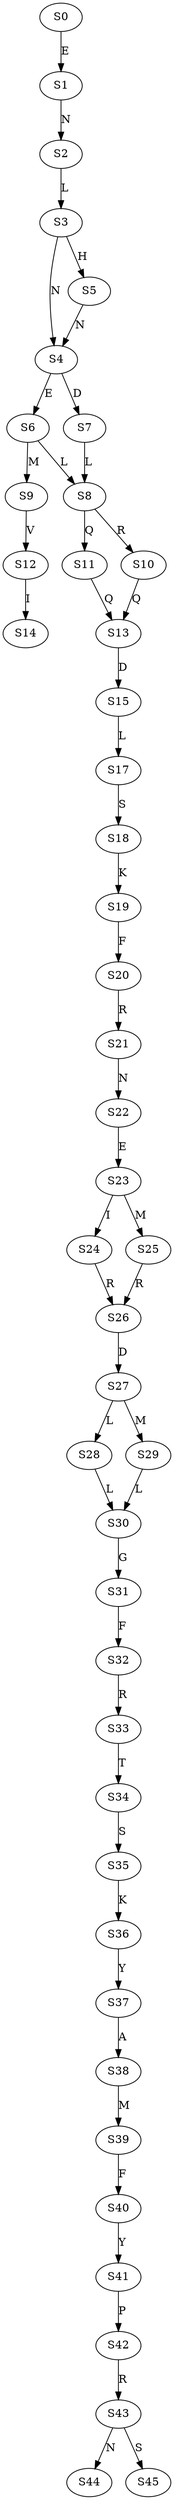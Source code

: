 strict digraph  {
	S0 -> S1 [ label = E ];
	S1 -> S2 [ label = N ];
	S2 -> S3 [ label = L ];
	S3 -> S4 [ label = N ];
	S3 -> S5 [ label = H ];
	S4 -> S6 [ label = E ];
	S4 -> S7 [ label = D ];
	S5 -> S4 [ label = N ];
	S6 -> S8 [ label = L ];
	S6 -> S9 [ label = M ];
	S7 -> S8 [ label = L ];
	S8 -> S10 [ label = R ];
	S8 -> S11 [ label = Q ];
	S9 -> S12 [ label = V ];
	S10 -> S13 [ label = Q ];
	S11 -> S13 [ label = Q ];
	S12 -> S14 [ label = I ];
	S13 -> S15 [ label = D ];
	S15 -> S17 [ label = L ];
	S17 -> S18 [ label = S ];
	S18 -> S19 [ label = K ];
	S19 -> S20 [ label = F ];
	S20 -> S21 [ label = R ];
	S21 -> S22 [ label = N ];
	S22 -> S23 [ label = E ];
	S23 -> S24 [ label = I ];
	S23 -> S25 [ label = M ];
	S24 -> S26 [ label = R ];
	S25 -> S26 [ label = R ];
	S26 -> S27 [ label = D ];
	S27 -> S28 [ label = L ];
	S27 -> S29 [ label = M ];
	S28 -> S30 [ label = L ];
	S29 -> S30 [ label = L ];
	S30 -> S31 [ label = G ];
	S31 -> S32 [ label = F ];
	S32 -> S33 [ label = R ];
	S33 -> S34 [ label = T ];
	S34 -> S35 [ label = S ];
	S35 -> S36 [ label = K ];
	S36 -> S37 [ label = Y ];
	S37 -> S38 [ label = A ];
	S38 -> S39 [ label = M ];
	S39 -> S40 [ label = F ];
	S40 -> S41 [ label = Y ];
	S41 -> S42 [ label = P ];
	S42 -> S43 [ label = R ];
	S43 -> S44 [ label = N ];
	S43 -> S45 [ label = S ];
}
